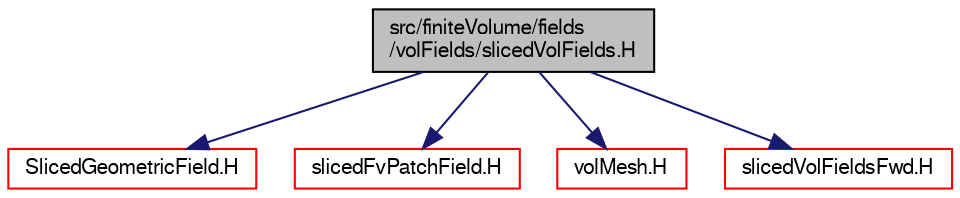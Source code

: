 digraph "src/finiteVolume/fields/volFields/slicedVolFields.H"
{
  bgcolor="transparent";
  edge [fontname="FreeSans",fontsize="10",labelfontname="FreeSans",labelfontsize="10"];
  node [fontname="FreeSans",fontsize="10",shape=record];
  Node0 [label="src/finiteVolume/fields\l/volFields/slicedVolFields.H",height=0.2,width=0.4,color="black", fillcolor="grey75", style="filled", fontcolor="black"];
  Node0 -> Node1 [color="midnightblue",fontsize="10",style="solid",fontname="FreeSans"];
  Node1 [label="SlicedGeometricField.H",height=0.2,width=0.4,color="red",URL="$a09890.html"];
  Node0 -> Node154 [color="midnightblue",fontsize="10",style="solid",fontname="FreeSans"];
  Node154 [label="slicedFvPatchField.H",height=0.2,width=0.4,color="red",URL="$a01508.html"];
  Node0 -> Node212 [color="midnightblue",fontsize="10",style="solid",fontname="FreeSans"];
  Node212 [label="volMesh.H",height=0.2,width=0.4,color="red",URL="$a04346.html"];
  Node0 -> Node290 [color="midnightblue",fontsize="10",style="solid",fontname="FreeSans"];
  Node290 [label="slicedVolFieldsFwd.H",height=0.2,width=0.4,color="red",URL="$a02744.html"];
}
